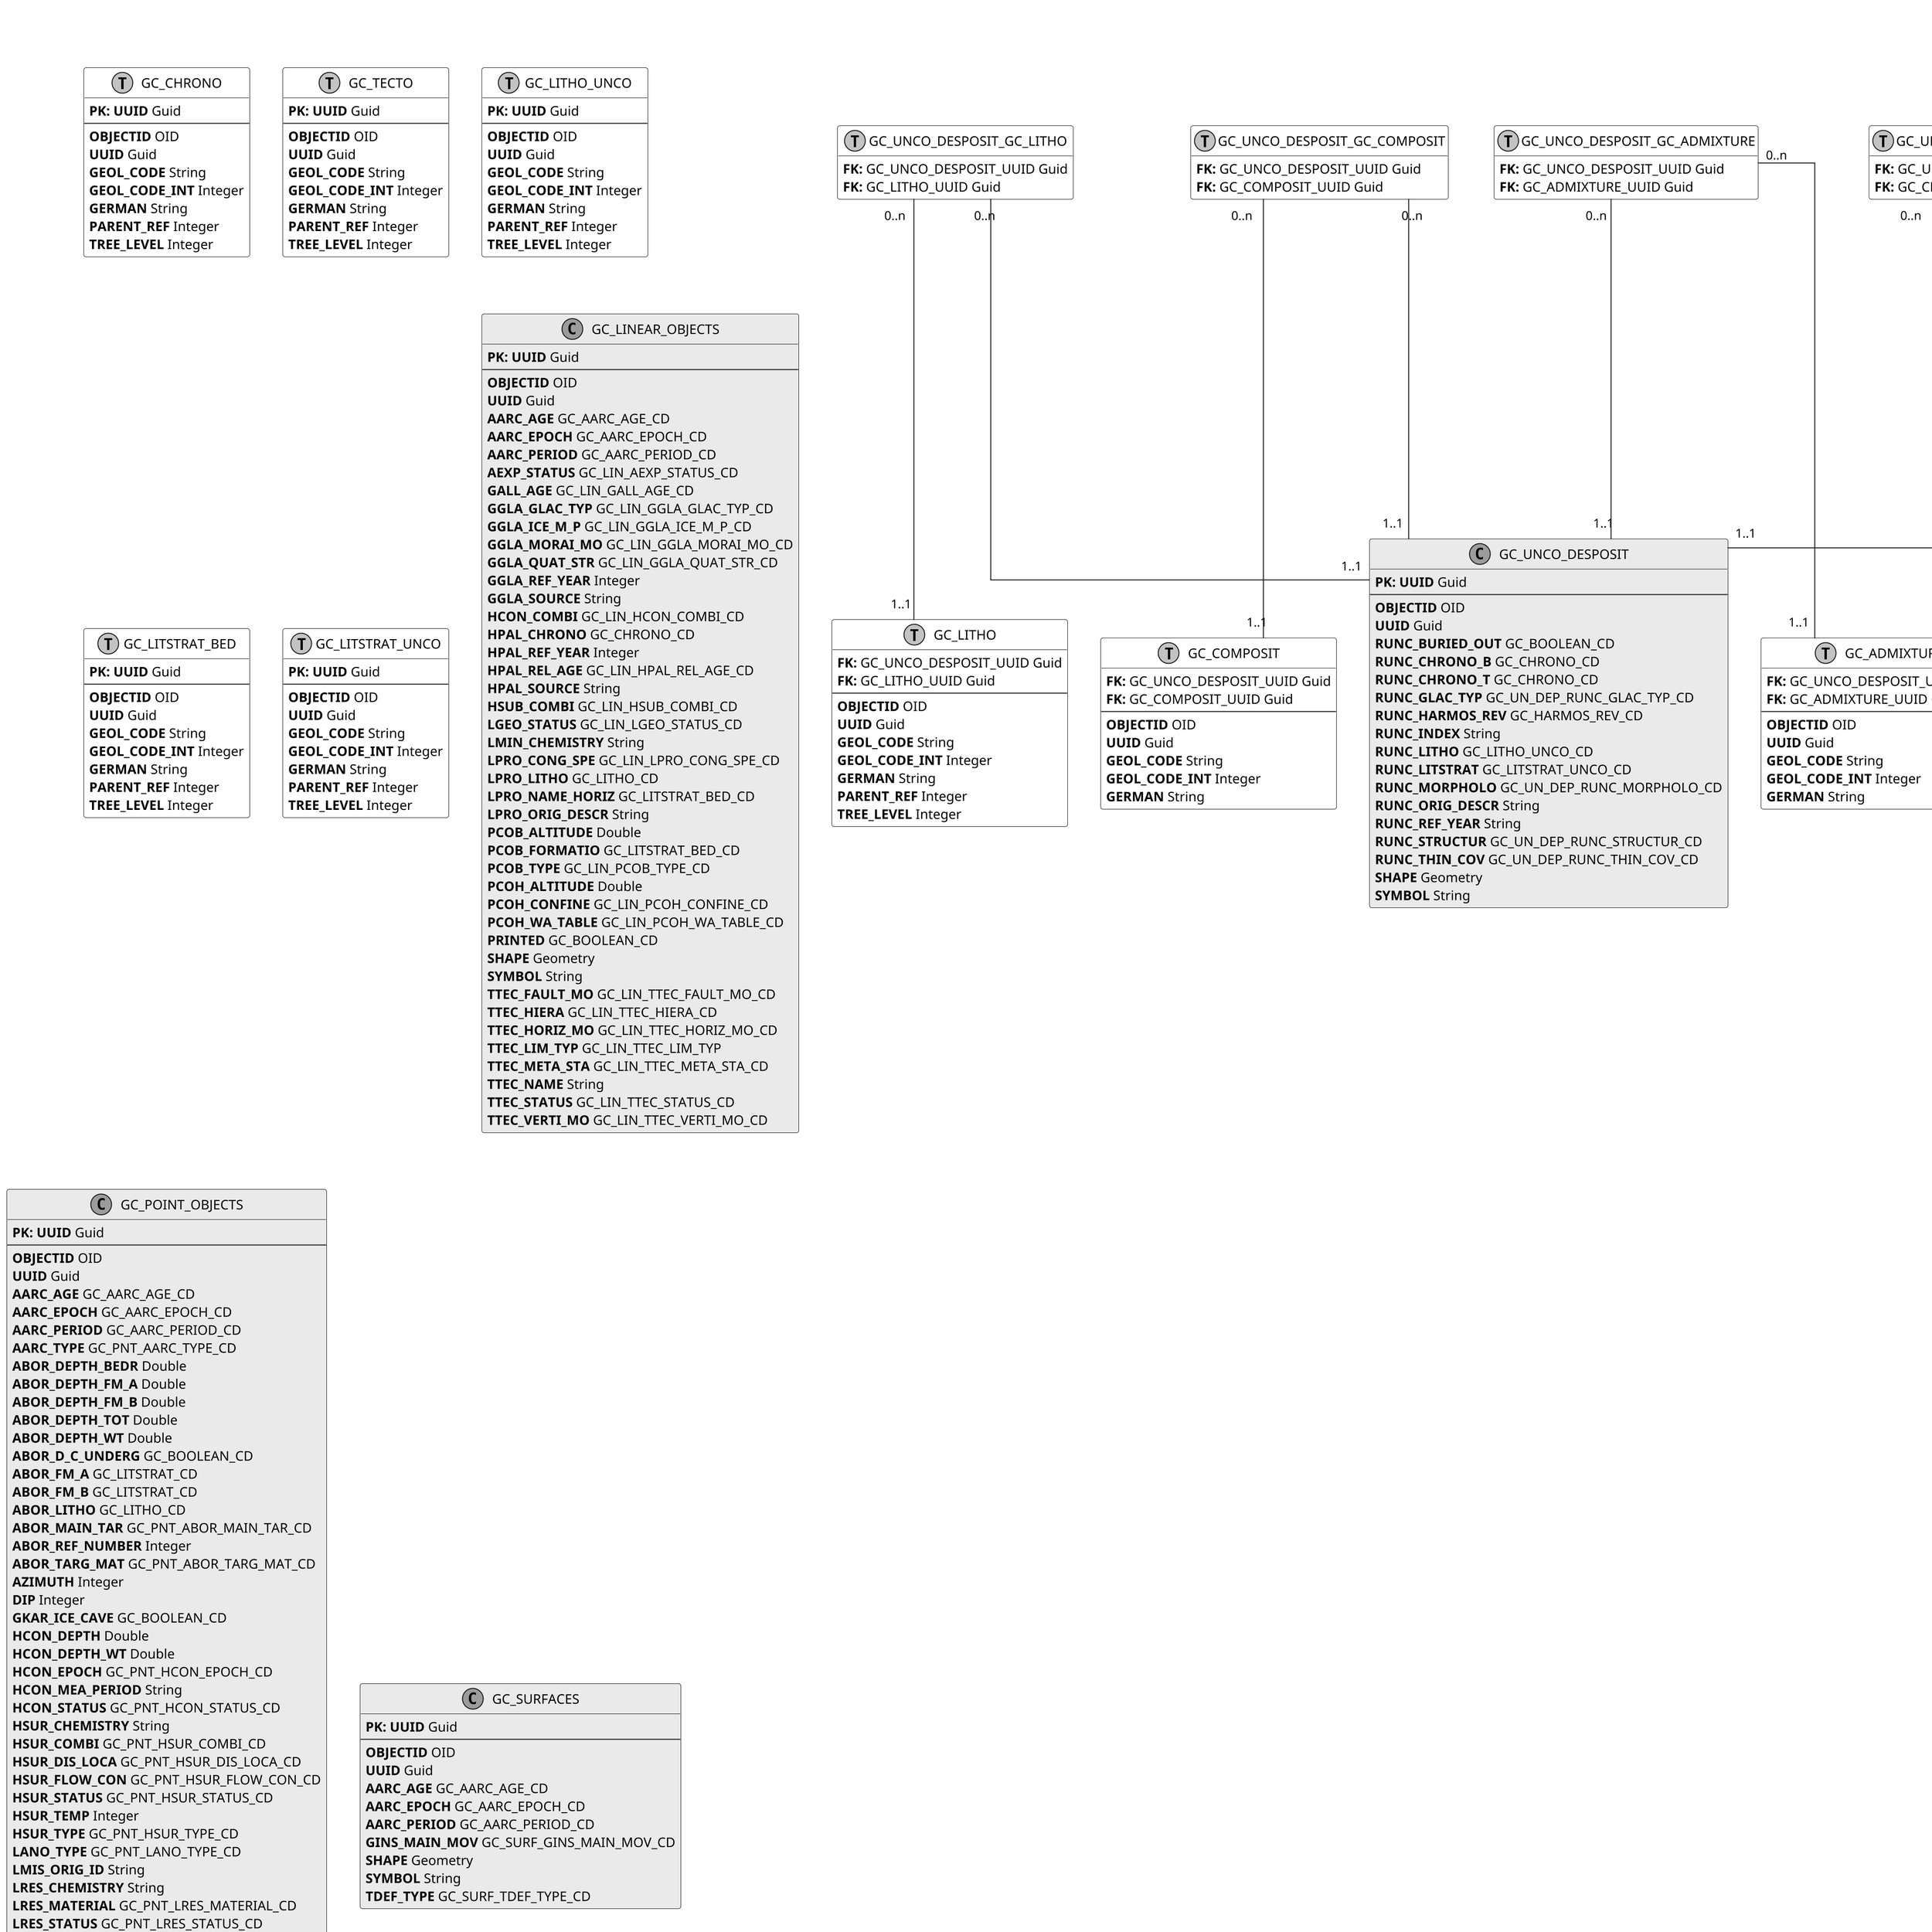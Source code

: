 @startuml

skinparam monochrome true
skinparam linetype ortho
scale 2


!define table(x) class x << (T,#FFAAAA) >> #FFF
!define view(x) class x << (V,#FFAAAA) >>
!define ent(x) class x << (E,#FFAAAA) >>
!define enum(x) class x << (E,#FFAAAA) >>
!define class(x) class x << (C, #CC8888) >> #EEEBDC

!define primary_key(x) <b>PK: x</b>
!define foreign_key(x,reference) <b>FK: </b>x
!define key(x) <b>x</b>
hide methods
hide stereotypes

title =Geocover\nNovember 2024

table(GC_CHRONO) {
	primary_key(UUID) Guid
	---
	key(OBJECTID) OID
	key(UUID) Guid
	key(GEOL_CODE) String
	key(GEOL_CODE_INT) Integer
	key(GERMAN) String
	key(PARENT_REF) Integer
	key(TREE_LEVEL) Integer
}

table(GC_LITHO) {
	foreign_key(GC_UNCO_DESPOSIT_UUID,GC_UNCO_DESPOSIT) Guid
	foreign_key(GC_LITHO_UUID,GC_LITHO) Guid
	---
	key(OBJECTID) OID
	key(UUID) Guid
	key(GEOL_CODE) String
	key(GEOL_CODE_INT) Integer
	key(GERMAN) String
	key(PARENT_REF) Integer
	key(TREE_LEVEL) Integer
}

table(GC_LITSTRAT) {
	foreign_key(GC_EXPLOIT_GEOMAT_PT_UUID,GC_EXPLOIT_GEOMAT_PT) Guid
	foreign_key(GC_LITSTRAT_UUID,GC_LITSTRAT) Guid
	---
	key(OBJECTID) OID
	key(UUID) Guid
	key(GEOL_CODE) String
	key(GEOL_CODE_INT) Integer
	key(GERMAN) String
	key(PARENT_REF) Integer
	key(TREE_LEVEL) Integer
}

table(GC_TECTO) {
	primary_key(UUID) Guid
	---
	key(OBJECTID) OID
	key(UUID) Guid
	key(GEOL_CODE) String
	key(GEOL_CODE_INT) Integer
	key(GERMAN) String
	key(PARENT_REF) Integer
	key(TREE_LEVEL) Integer
}

table(GC_LITHO_UNCO) {
	primary_key(UUID) Guid
	---
	key(OBJECTID) OID
	key(UUID) Guid
	key(GEOL_CODE) String
	key(GEOL_CODE_INT) Integer
	key(GERMAN) String
	key(PARENT_REF) Integer
	key(TREE_LEVEL) Integer
}

table(GC_LITHO_BED) {
	foreign_key(GC_BEDROCK_UUID,GC_BEDROCK) Guid
	foreign_key(GC_LITHO_BED_UUID,GC_LITHO_BED) Guid
	---
	key(OBJECTID) OID
	key(UUID) Guid
	key(GEOL_CODE) String
	key(GEOL_CODE_INT) Integer
	key(GERMAN) String
	key(PARENT_REF) Integer
	key(TREE_LEVEL) Integer
}

table(GC_LITSTRAT_BED) {
	primary_key(UUID) Guid
	---
	key(OBJECTID) OID
	key(UUID) Guid
	key(GEOL_CODE) String
	key(GEOL_CODE_INT) Integer
	key(GERMAN) String
	key(PARENT_REF) Integer
	key(TREE_LEVEL) Integer
}

table(GC_LITSTRAT_UNCO) {
	primary_key(UUID) Guid
	---
	key(OBJECTID) OID
	key(UUID) Guid
	key(GEOL_CODE) String
	key(GEOL_CODE_INT) Integer
	key(GERMAN) String
	key(PARENT_REF) Integer
	key(TREE_LEVEL) Integer
}

table(GC_BED_FORM_ATT) {
	primary_key(UUID) Guid
	---
	key(OBJECTID) OID
	key(UUID) Guid
	key(FMAT_IGNE_AFFINITY) GC_AFFINITY_CD
	key(FMAT_IGNE_GRAIN_SI) GC_GRAIN_SI_CD
	key(FMAT_IGNE_TEX) GC_IGNE_TEX_CD
	key(FMAT_LITSTRAT) GC_LITSTRAT_BED_CD
	key(FMAT_META_FULL_NAME) String
	key(FMAT_META_MINERAL1) GC_MINERAL_CD
	key(FMAT_META_MINERAL2) GC_MINERAL_CD
	key(FMAT_META_MINERAL3) GC_MINERAL_CD
	key(FMAT_META_STR1) GC_META_STR_CD
	key(FMAT_META_STR2) GC_META_STR_CD
	key(FMAT_META_STR3) GC_META_STR_CD
	key(FMAT_SEDI_BEDDING1) GC_BEDDING_CD
	key(FMAT_SEDI_BEDDING2) GC_BEDDING_CD
	key(FMAT_SEDI_BOND_MAT) GC_BOND_MAT_CD
	key(FMAT_SEDI_MAIN_COM) GC_MAIN_COM_CD
	key(FMAT_SEDI_SECO_COM1) GC_SECO_COM_CD
	key(FMAT_SEDI_SECO_COM2) GC_SECO_COM_CD
	key(FMAT_SEDI_STR1) GC_SEDI_STR_CD
	key(FMAT_SEDI_STR2) GC_SEDI_STR_CD
	key(FMAT_SEDI_TEX1) GC_SEDI_TEX_CD
	key(FMAT_SEDI_TEX2) GC_SEDI_TEX_CD
}

table(GC_SYSTEM) {
	foreign_key(GC_FOSSILS_UUID,GC_FOSSILS) Guid
	foreign_key(GC_SYSTEM_UUID,GC_SYSTEM) Guid
	---
	key(OBJECTID) OID
	key(UUID) Guid
	key(GEOL_CODE) String
	key(GEOL_CODE_INT) Integer
	key(GERMAN) String
}

table(GC_COMPOSIT) {
	foreign_key(GC_UNCO_DESPOSIT_UUID,GC_UNCO_DESPOSIT) Guid
	foreign_key(GC_COMPOSIT_UUID,GC_COMPOSIT) Guid
	---
	key(OBJECTID) OID
	key(UUID) Guid
	key(GEOL_CODE) String
	key(GEOL_CODE_INT) Integer
	key(GERMAN) String
}

table(GC_ADMIXTURE) {
	foreign_key(GC_UNCO_DESPOSIT_UUID,GC_UNCO_DESPOSIT) Guid
	foreign_key(GC_ADMIXTURE_UUID,GC_ADMIXTURE) Guid
	---
	key(OBJECTID) OID
	key(UUID) Guid
	key(GEOL_CODE) String
	key(GEOL_CODE_INT) Integer
	key(GERMAN) String
}

table(GC_CHARCAT) {
	foreign_key(GC_UNCO_DESPOSIT_UUID,GC_UNCO_DESPOSIT) Guid
	foreign_key(GC_CHARCAT_UUID,GC_CHARCAT) Guid
	---
	key(OBJECTID) OID
	key(UUID) Guid
	key(GEOL_CODE) String
	key(GEOL_CODE_INT) Integer
	key(GERMAN) String
}

class(GC_EXPLOIT_GEOMAT_PLG) {
	primary_key(UUID) Guid
	---
	key(OBJECTID) OID
	key(UUID) Guid
	key(AEXP_STATUS) GC_EX_GEO_PLG_AEXP_STATUS_CD
	key(AEXP_TARG_MAT) GC_EX_GEO_PLG_AEXP_TARG_MAT_CD
	key(SHAPE) Geometry
	key(SYMBOL) String
}

class(GC_LINEAR_OBJECTS) {
	primary_key(UUID) Guid
	---
	key(OBJECTID) OID
	key(UUID) Guid
	key(AARC_AGE) GC_AARC_AGE_CD
	key(AARC_EPOCH) GC_AARC_EPOCH_CD
	key(AARC_PERIOD) GC_AARC_PERIOD_CD
	key(AEXP_STATUS) GC_LIN_AEXP_STATUS_CD
	key(GALL_AGE) GC_LIN_GALL_AGE_CD
	key(GGLA_GLAC_TYP) GC_LIN_GGLA_GLAC_TYP_CD
	key(GGLA_ICE_M_P) GC_LIN_GGLA_ICE_M_P_CD
	key(GGLA_MORAI_MO) GC_LIN_GGLA_MORAI_MO_CD
	key(GGLA_QUAT_STR) GC_LIN_GGLA_QUAT_STR_CD
	key(GGLA_REF_YEAR) Integer
	key(GGLA_SOURCE) String
	key(HCON_COMBI) GC_LIN_HCON_COMBI_CD
	key(HPAL_CHRONO) GC_CHRONO_CD
	key(HPAL_REF_YEAR) Integer
	key(HPAL_REL_AGE) GC_LIN_HPAL_REL_AGE_CD
	key(HPAL_SOURCE) String
	key(HSUB_COMBI) GC_LIN_HSUB_COMBI_CD
	key(LGEO_STATUS) GC_LIN_LGEO_STATUS_CD
	key(LMIN_CHEMISTRY) String
	key(LPRO_CONG_SPE) GC_LIN_LPRO_CONG_SPE_CD
	key(LPRO_LITHO) GC_LITHO_CD
	key(LPRO_NAME_HORIZ) GC_LITSTRAT_BED_CD
	key(LPRO_ORIG_DESCR) String
	key(PCOB_ALTITUDE) Double
	key(PCOB_FORMATIO) GC_LITSTRAT_BED_CD
	key(PCOB_TYPE) GC_LIN_PCOB_TYPE_CD
	key(PCOH_ALTITUDE) Double
	key(PCOH_CONFINE) GC_LIN_PCOH_CONFINE_CD
	key(PCOH_WA_TABLE) GC_LIN_PCOH_WA_TABLE_CD
	key(PRINTED) GC_BOOLEAN_CD
	key(SHAPE) Geometry
	key(SYMBOL) String
	key(TTEC_FAULT_MO) GC_LIN_TTEC_FAULT_MO_CD
	key(TTEC_HIERA) GC_LIN_TTEC_HIERA_CD
	key(TTEC_HORIZ_MO) GC_LIN_TTEC_HORIZ_MO_CD
	key(TTEC_LIM_TYP) GC_LIN_TTEC_LIM_TYP
	key(TTEC_META_STA) GC_LIN_TTEC_META_STA_CD
	key(TTEC_NAME) String
	key(TTEC_STATUS) GC_LIN_TTEC_STATUS_CD
	key(TTEC_VERTI_MO) GC_LIN_TTEC_VERTI_MO_CD
}

class(GC_POINT_OBJECTS) {
	primary_key(UUID) Guid
	---
	key(OBJECTID) OID
	key(UUID) Guid
	key(AARC_AGE) GC_AARC_AGE_CD
	key(AARC_EPOCH) GC_AARC_EPOCH_CD
	key(AARC_PERIOD) GC_AARC_PERIOD_CD
	key(AARC_TYPE) GC_PNT_AARC_TYPE_CD
	key(ABOR_DEPTH_BEDR) Double
	key(ABOR_DEPTH_FM_A) Double
	key(ABOR_DEPTH_FM_B) Double
	key(ABOR_DEPTH_TOT) Double
	key(ABOR_DEPTH_WT) Double
	key(ABOR_D_C_UNDERG) GC_BOOLEAN_CD
	key(ABOR_FM_A) GC_LITSTRAT_CD
	key(ABOR_FM_B) GC_LITSTRAT_CD
	key(ABOR_LITHO) GC_LITHO_CD
	key(ABOR_MAIN_TAR) GC_PNT_ABOR_MAIN_TAR_CD
	key(ABOR_REF_NUMBER) Integer
	key(ABOR_TARG_MAT) GC_PNT_ABOR_TARG_MAT_CD
	key(AZIMUTH) Integer
	key(DIP) Integer
	key(GKAR_ICE_CAVE) GC_BOOLEAN_CD
	key(HCON_DEPTH) Double
	key(HCON_DEPTH_WT) Double
	key(HCON_EPOCH) GC_PNT_HCON_EPOCH_CD
	key(HCON_MEA_PERIOD) String
	key(HCON_STATUS) GC_PNT_HCON_STATUS_CD
	key(HSUR_CHEMISTRY) String
	key(HSUR_COMBI) GC_PNT_HSUR_COMBI_CD
	key(HSUR_DIS_LOCA) GC_PNT_HSUR_DIS_LOCA_CD
	key(HSUR_FLOW_CON) GC_PNT_HSUR_FLOW_CON_CD
	key(HSUR_STATUS) GC_PNT_HSUR_STATUS_CD
	key(HSUR_TEMP) Integer
	key(HSUR_TYPE) GC_PNT_HSUR_TYPE_CD
	key(LANO_TYPE) GC_PNT_LANO_TYPE_CD
	key(LMIS_ORIG_ID) String
	key(LRES_CHEMISTRY) String
	key(LRES_MATERIAL) GC_PNT_LRES_MATERIAL_CD
	key(LRES_STATUS) GC_PNT_LRES_STATUS_CD
	key(LTYP_ACCESSIBIL) GC_BOOLEAN_CD
	key(LTYP_NAME) String
	key(LTYP_PROTECTED) GC_BOOLEAN_CD
	key(LTYP_STRATI) GC_PNT_LTYP_STRATI_CD
	key(MFOL_FOLD_TYP) GC_PNT_MFOL_FOLD_TYP_CD
	key(MFOL_PHASE) GC_PNT_MFOL_PHASE_CD
	key(MFOL_PHASE_REF) String
	key(MPLA_OB_DIP_SLO) GC_BOOLEAN_CD
	key(MPLA_PHASE) GC_PNT_MPLA_PHASE_CD
	key(MPLA_PHASE_REF) String
	key(MPLA_POLARITY) GC_PNT_MPLA_POLARITY_CD
	key(PMOD_HEIGHT) Double
	key(PMOD_MEA_PERIOD) String
	key(PRINTED) GC_BOOLEAN_CD
	key(PSLO_FORMATIO) GC_LITSTRAT_BED_CD
	key(PSLO_TYPE) GC_PNT_PSLO_TYPE_CD
	key(RUNC_MAT_TYPE) GC_LITHO_CD
	key(RUNC_ORIG_DESCR) String
	key(RUNC_PROTECTED) GC_BOOLEAN_CD
	key(RUNC_ROCK_SPE) GC_LITSTRAT_BED_CD
	key(RUNC_ROCK_TYP) GC_PNT_RUNC_ROCK_TYP_CD
	key(RUNC_STATUS) GC_PNT_RUNC_STATUS_CD
	key(SHAPE) Geometry
	key(SYMBOL) String
	key(TDEF_FOLD_FOR) GC_PNT_TDEF_FOLD_FOR_CD
	key(TDEF_FOLD_TYP) GC_PNT_TDEF_FOLD_TYP_CD
}

class(GC_FOSSILS) {
	primary_key(UUID) Guid
	---
	key(OBJECTID) OID
	key(UUID) Guid
	key(LFOS_DAT_METH) GC_FOSS_LFOS_DAT_METH_CD
	key(LFOS_DIVISION) GC_FOSS_LFOS_DIVISION_CD
	key(LFOS_PROTECTED) GC_BOOLEAN_CD
	key(LFOS_STATUS) GC_FOSS_LFOS_STATUS_CD
	key(PRINTED) GC_BOOLEAN_CD
	key(SHAPE) Geometry
	key(SYMBOL) String
}

class(GC_UNCO_DESPOSIT) {
	primary_key(UUID) Guid
	---
	key(OBJECTID) OID
	key(UUID) Guid
	key(RUNC_BURIED_OUT) GC_BOOLEAN_CD
	key(RUNC_CHRONO_B) GC_CHRONO_CD
	key(RUNC_CHRONO_T) GC_CHRONO_CD
	key(RUNC_GLAC_TYP) GC_UN_DEP_RUNC_GLAC_TYP_CD
	key(RUNC_HARMOS_REV) GC_HARMOS_REV_CD
	key(RUNC_INDEX) String
	key(RUNC_LITHO) GC_LITHO_UNCO_CD
	key(RUNC_LITSTRAT) GC_LITSTRAT_UNCO_CD
	key(RUNC_MORPHOLO) GC_UN_DEP_RUNC_MORPHOLO_CD
	key(RUNC_ORIG_DESCR) String
	key(RUNC_REF_YEAR) String
	key(RUNC_STRUCTUR) GC_UN_DEP_RUNC_STRUCTUR_CD
	key(RUNC_THIN_COV) GC_UN_DEP_RUNC_THIN_COV_CD
	key(SHAPE) Geometry
	key(SYMBOL) String
}

class(GC_BEDROCK) {
	primary_key(UUID) Guid
	foreign_key(FORM_ATT,GC_BED_FORM_ATT) Guid
	---
	key(OBJECTID) OID
	key(UUID) Guid
	key(FORM_ATT) Guid
	key(RBED_CHRONO_B) GC_CHRONO_CD
	key(RBED_CHRONO_B_LOC) GC_CHRONO_CD
	key(RBED_CHRONO_T) GC_CHRONO_CD
	key(RBED_CHRONO_T_LOC) GC_CHRONO_CD
	key(RBED_EXOTIC_ELE) GC_BOOLEAN_CD
	key(RBED_HARMOS_REV) GC_HARMOS_REV_CD
	key(RBED_INDEX) String
	key(RBED_ORIG_DESCR) String
	key(RBED_TECTO) GC_TECTO_CD
	key(SHAPE) Geometry
	key(SYMBOL) String
}

class(GC_SURFACES) {
	primary_key(UUID) Guid
	---
	key(OBJECTID) OID
	key(UUID) Guid
	key(AARC_AGE) GC_AARC_AGE_CD
	key(AARC_EPOCH) GC_AARC_EPOCH_CD
	key(AARC_PERIOD) GC_AARC_PERIOD_CD
	key(GINS_MAIN_MOV) GC_SURF_GINS_MAIN_MOV_CD
	key(SHAPE) Geometry
	key(SYMBOL) String
	key(TDEF_TYPE) GC_SURF_TDEF_TYPE_CD
}

class(GC_EXPLOIT_GEOMAT_PT) {
	primary_key(UUID) Guid
	---
	key(OBJECTID) OID
	key(UUID) Guid
	key(AEXP_DEPTH_TOT) Double
	key(AEXP_STATUS) GC_EX_GEO_PNT_AEXP_STATUS_CD
	key(AEXP_TARG_MAT) GC_EX_GEO_PNT_AEXP_TARG_MAT_CD
	key(PRINTED) GC_BOOLEAN_CD
	key(SHAPE) Geometry
	key(SYMBOL) String
}

table(GC_UNCO_DESPOSIT_GC_LITHO) {
	foreign_key(GC_UNCO_DESPOSIT_UUID,GC_UNCO_DESPOSIT) Guid
	foreign_key(GC_LITHO_UUID,GC_LITHO) Guid
}

table(GC_EXPLOIT_GEOMAT_PT_GC_LITSTRAT) {
	foreign_key(GC_EXPLOIT_GEOMAT_PT_UUID,GC_EXPLOIT_GEOMAT_PT) Guid
	foreign_key(GC_LITSTRAT_UUID,GC_LITSTRAT) Guid
}

table(GC_BEDROCK_GC_LITHO_BED) {
	foreign_key(GC_BEDROCK_UUID,GC_BEDROCK) Guid
	foreign_key(GC_LITHO_BED_UUID,GC_LITHO_BED) Guid
}

table(GC_FOSSILS_GC_SYSTEM) {
	foreign_key(GC_FOSSILS_UUID,GC_FOSSILS) Guid
	foreign_key(GC_SYSTEM_UUID,GC_SYSTEM) Guid
}

table(GC_UNCO_DESPOSIT_GC_COMPOSIT) {
	foreign_key(GC_UNCO_DESPOSIT_UUID,GC_UNCO_DESPOSIT) Guid
	foreign_key(GC_COMPOSIT_UUID,GC_COMPOSIT) Guid
}

table(GC_UNCO_DESPOSIT_GC_ADMIXTURE) {
	foreign_key(GC_UNCO_DESPOSIT_UUID,GC_UNCO_DESPOSIT) Guid
	foreign_key(GC_ADMIXTURE_UUID,GC_ADMIXTURE) Guid
}

table(GC_UNCO_DESPOSIT_GC_CHARCAT) {
	foreign_key(GC_UNCO_DESPOSIT_UUID,GC_UNCO_DESPOSIT) Guid
	foreign_key(GC_CHARCAT_UUID,GC_CHARCAT) Guid
}

table(GC_EXPLOIT_GEOMAT_PLG_GC_LITSTRAT) {
	foreign_key(GC_EXPLOIT_GEOMAT_PLG_UUID,GC_EXPLOIT_GEOMAT_PLG) Guid
	foreign_key(GC_LITSTRAT_UUID,GC_LITSTRAT) Guid
}

' GC_LITHO "0..n" -- "1..1" GC_UNCO_DESPOSIT
' GC_LITSTRAT "0..n" -- "1..1" GC_EXPLOIT_GEOMAT_PLG
' GC_LITHO_BED "0..n" -- "1..1" GC_BEDROCK
' GC_SYSTEM "0..n" -- "1..1" GC_FOSSILS
' GC_COMPOSIT "0..n" -- "1..1" GC_UNCO_DESPOSIT
' GC_ADMIXTURE "0..n" -- "1..1" GC_UNCO_DESPOSIT
' GC_CHARCAT "0..n" -- "1..1" GC_UNCO_DESPOSIT
GC_BEDROCK "0..n" -- "1..1" GC_BED_FORM_ATT
GC_UNCO_DESPOSIT_GC_LITHO "0..n" -- "1..1" GC_UNCO_DESPOSIT
GC_UNCO_DESPOSIT_GC_LITHO "0..n" -- "1..1" GC_LITHO
GC_EXPLOIT_GEOMAT_PT_GC_LITSTRAT "0..n" -- "1..1" GC_EXPLOIT_GEOMAT_PT
GC_EXPLOIT_GEOMAT_PT_GC_LITSTRAT "0..n" -- "1..1" GC_LITSTRAT
GC_BEDROCK_GC_LITHO_BED "0..n" -- "1..1" GC_BEDROCK
GC_BEDROCK_GC_LITHO_BED "0..n" -- "1..1" GC_LITHO_BED
GC_FOSSILS_GC_SYSTEM "0..n" -- "1..1" GC_FOSSILS
GC_FOSSILS_GC_SYSTEM "0..n" -- "1..1" GC_SYSTEM
GC_UNCO_DESPOSIT_GC_COMPOSIT "0..n" -- "1..1" GC_UNCO_DESPOSIT
GC_UNCO_DESPOSIT_GC_COMPOSIT "0..n" -- "1..1" GC_COMPOSIT
GC_UNCO_DESPOSIT_GC_ADMIXTURE "0..n" -- "1..1" GC_UNCO_DESPOSIT
GC_UNCO_DESPOSIT_GC_ADMIXTURE "0..n" -- "1..1" GC_ADMIXTURE
GC_UNCO_DESPOSIT_GC_CHARCAT "0..n" -- "1..1" GC_UNCO_DESPOSIT
GC_UNCO_DESPOSIT_GC_CHARCAT "0..n" -- "1..1" GC_CHARCAT
GC_EXPLOIT_GEOMAT_PLG_GC_LITSTRAT "0..n" -- "1..1" GC_EXPLOIT_GEOMAT_PLG
GC_EXPLOIT_GEOMAT_PLG_GC_LITSTRAT "0..n" -- "1..1" GC_LITSTRAT

@enduml
    
